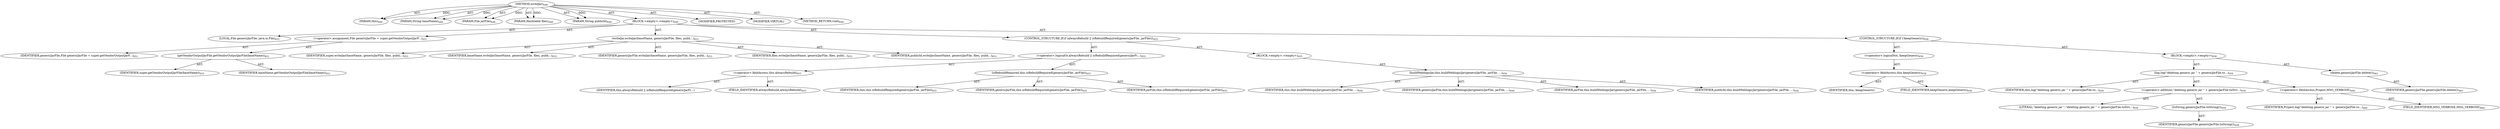 digraph "writeJar" {  
"111669149722" [label = <(METHOD,writeJar)<SUB>648</SUB>> ]
"115964117017" [label = <(PARAM,this)<SUB>648</SUB>> ]
"115964117050" [label = <(PARAM,String baseName)<SUB>648</SUB>> ]
"115964117051" [label = <(PARAM,File jarFile)<SUB>648</SUB>> ]
"115964117052" [label = <(PARAM,Hashtable files)<SUB>648</SUB>> ]
"115964117053" [label = <(PARAM,String publicId)<SUB>649</SUB>> ]
"25769803844" [label = <(BLOCK,&lt;empty&gt;,&lt;empty&gt;)<SUB>649</SUB>> ]
"94489280540" [label = <(LOCAL,File genericJarFile: java.io.File)<SUB>651</SUB>> ]
"30064771384" [label = <(&lt;operator&gt;.assignment,File genericJarFile = super.getVendorOutputJarF...)<SUB>651</SUB>> ]
"68719476991" [label = <(IDENTIFIER,genericJarFile,File genericJarFile = super.getVendorOutputJarF...)<SUB>651</SUB>> ]
"30064771385" [label = <(getVendorOutputJarFile,getVendorOutputJarFile(baseName))<SUB>651</SUB>> ]
"68719476992" [label = <(IDENTIFIER,super,getVendorOutputJarFile(baseName))<SUB>651</SUB>> ]
"68719476993" [label = <(IDENTIFIER,baseName,getVendorOutputJarFile(baseName))<SUB>651</SUB>> ]
"30064771386" [label = <(writeJar,writeJar(baseName, genericJarFile, files, publi...)<SUB>653</SUB>> ]
"68719476994" [label = <(IDENTIFIER,super,writeJar(baseName, genericJarFile, files, publi...)<SUB>653</SUB>> ]
"68719476995" [label = <(IDENTIFIER,baseName,writeJar(baseName, genericJarFile, files, publi...)<SUB>653</SUB>> ]
"68719476996" [label = <(IDENTIFIER,genericJarFile,writeJar(baseName, genericJarFile, files, publi...)<SUB>653</SUB>> ]
"68719476997" [label = <(IDENTIFIER,files,writeJar(baseName, genericJarFile, files, publi...)<SUB>653</SUB>> ]
"68719476998" [label = <(IDENTIFIER,publicId,writeJar(baseName, genericJarFile, files, publi...)<SUB>653</SUB>> ]
"47244640291" [label = <(CONTROL_STRUCTURE,IF,if (alwaysRebuild || isRebuildRequired(genericJarFile, jarFile)))<SUB>655</SUB>> ]
"30064771387" [label = <(&lt;operator&gt;.logicalOr,alwaysRebuild || isRebuildRequired(genericJarFi...)<SUB>655</SUB>> ]
"30064771388" [label = <(&lt;operator&gt;.fieldAccess,this.alwaysRebuild)<SUB>655</SUB>> ]
"68719476999" [label = <(IDENTIFIER,this,alwaysRebuild || isRebuildRequired(genericJarFi...)> ]
"55834574928" [label = <(FIELD_IDENTIFIER,alwaysRebuild,alwaysRebuild)<SUB>655</SUB>> ]
"30064771389" [label = <(isRebuildRequired,this.isRebuildRequired(genericJarFile, jarFile))<SUB>655</SUB>> ]
"68719476774" [label = <(IDENTIFIER,this,this.isRebuildRequired(genericJarFile, jarFile))<SUB>655</SUB>> ]
"68719477000" [label = <(IDENTIFIER,genericJarFile,this.isRebuildRequired(genericJarFile, jarFile))<SUB>655</SUB>> ]
"68719477001" [label = <(IDENTIFIER,jarFile,this.isRebuildRequired(genericJarFile, jarFile))<SUB>655</SUB>> ]
"25769803845" [label = <(BLOCK,&lt;empty&gt;,&lt;empty&gt;)<SUB>655</SUB>> ]
"30064771390" [label = <(buildWeblogicJar,this.buildWeblogicJar(genericJarFile, jarFile, ...)<SUB>656</SUB>> ]
"68719476775" [label = <(IDENTIFIER,this,this.buildWeblogicJar(genericJarFile, jarFile, ...)<SUB>656</SUB>> ]
"68719477002" [label = <(IDENTIFIER,genericJarFile,this.buildWeblogicJar(genericJarFile, jarFile, ...)<SUB>656</SUB>> ]
"68719477003" [label = <(IDENTIFIER,jarFile,this.buildWeblogicJar(genericJarFile, jarFile, ...)<SUB>656</SUB>> ]
"68719477004" [label = <(IDENTIFIER,publicId,this.buildWeblogicJar(genericJarFile, jarFile, ...)<SUB>656</SUB>> ]
"47244640292" [label = <(CONTROL_STRUCTURE,IF,if (!keepGeneric))<SUB>658</SUB>> ]
"30064771391" [label = <(&lt;operator&gt;.logicalNot,!keepGeneric)<SUB>658</SUB>> ]
"30064771392" [label = <(&lt;operator&gt;.fieldAccess,this.keepGeneric)<SUB>658</SUB>> ]
"68719477005" [label = <(IDENTIFIER,this,!keepGeneric)> ]
"55834574929" [label = <(FIELD_IDENTIFIER,keepGeneric,keepGeneric)<SUB>658</SUB>> ]
"25769803846" [label = <(BLOCK,&lt;empty&gt;,&lt;empty&gt;)<SUB>658</SUB>> ]
"30064771393" [label = <(log,log(&quot;deleting generic jar &quot; + genericJarFile.to...)<SUB>659</SUB>> ]
"68719476776" [label = <(IDENTIFIER,this,log(&quot;deleting generic jar &quot; + genericJarFile.to...)<SUB>659</SUB>> ]
"30064771394" [label = <(&lt;operator&gt;.addition,&quot;deleting generic jar &quot; + genericJarFile.toStri...)<SUB>659</SUB>> ]
"90194313256" [label = <(LITERAL,&quot;deleting generic jar &quot;,&quot;deleting generic jar &quot; + genericJarFile.toStri...)<SUB>659</SUB>> ]
"30064771395" [label = <(toString,genericJarFile.toString())<SUB>659</SUB>> ]
"68719477006" [label = <(IDENTIFIER,genericJarFile,genericJarFile.toString())<SUB>659</SUB>> ]
"30064771396" [label = <(&lt;operator&gt;.fieldAccess,Project.MSG_VERBOSE)<SUB>660</SUB>> ]
"68719477007" [label = <(IDENTIFIER,Project,log(&quot;deleting generic jar &quot; + genericJarFile.to...)<SUB>660</SUB>> ]
"55834574930" [label = <(FIELD_IDENTIFIER,MSG_VERBOSE,MSG_VERBOSE)<SUB>660</SUB>> ]
"30064771397" [label = <(delete,genericJarFile.delete())<SUB>661</SUB>> ]
"68719477008" [label = <(IDENTIFIER,genericJarFile,genericJarFile.delete())<SUB>661</SUB>> ]
"133143986278" [label = <(MODIFIER,PROTECTED)> ]
"133143986279" [label = <(MODIFIER,VIRTUAL)> ]
"128849018906" [label = <(METHOD_RETURN,void)<SUB>648</SUB>> ]
  "111669149722" -> "115964117017"  [ label = "AST: "] 
  "111669149722" -> "115964117050"  [ label = "AST: "] 
  "111669149722" -> "115964117051"  [ label = "AST: "] 
  "111669149722" -> "115964117052"  [ label = "AST: "] 
  "111669149722" -> "115964117053"  [ label = "AST: "] 
  "111669149722" -> "25769803844"  [ label = "AST: "] 
  "111669149722" -> "133143986278"  [ label = "AST: "] 
  "111669149722" -> "133143986279"  [ label = "AST: "] 
  "111669149722" -> "128849018906"  [ label = "AST: "] 
  "25769803844" -> "94489280540"  [ label = "AST: "] 
  "25769803844" -> "30064771384"  [ label = "AST: "] 
  "25769803844" -> "30064771386"  [ label = "AST: "] 
  "25769803844" -> "47244640291"  [ label = "AST: "] 
  "25769803844" -> "47244640292"  [ label = "AST: "] 
  "30064771384" -> "68719476991"  [ label = "AST: "] 
  "30064771384" -> "30064771385"  [ label = "AST: "] 
  "30064771385" -> "68719476992"  [ label = "AST: "] 
  "30064771385" -> "68719476993"  [ label = "AST: "] 
  "30064771386" -> "68719476994"  [ label = "AST: "] 
  "30064771386" -> "68719476995"  [ label = "AST: "] 
  "30064771386" -> "68719476996"  [ label = "AST: "] 
  "30064771386" -> "68719476997"  [ label = "AST: "] 
  "30064771386" -> "68719476998"  [ label = "AST: "] 
  "47244640291" -> "30064771387"  [ label = "AST: "] 
  "47244640291" -> "25769803845"  [ label = "AST: "] 
  "30064771387" -> "30064771388"  [ label = "AST: "] 
  "30064771387" -> "30064771389"  [ label = "AST: "] 
  "30064771388" -> "68719476999"  [ label = "AST: "] 
  "30064771388" -> "55834574928"  [ label = "AST: "] 
  "30064771389" -> "68719476774"  [ label = "AST: "] 
  "30064771389" -> "68719477000"  [ label = "AST: "] 
  "30064771389" -> "68719477001"  [ label = "AST: "] 
  "25769803845" -> "30064771390"  [ label = "AST: "] 
  "30064771390" -> "68719476775"  [ label = "AST: "] 
  "30064771390" -> "68719477002"  [ label = "AST: "] 
  "30064771390" -> "68719477003"  [ label = "AST: "] 
  "30064771390" -> "68719477004"  [ label = "AST: "] 
  "47244640292" -> "30064771391"  [ label = "AST: "] 
  "47244640292" -> "25769803846"  [ label = "AST: "] 
  "30064771391" -> "30064771392"  [ label = "AST: "] 
  "30064771392" -> "68719477005"  [ label = "AST: "] 
  "30064771392" -> "55834574929"  [ label = "AST: "] 
  "25769803846" -> "30064771393"  [ label = "AST: "] 
  "25769803846" -> "30064771397"  [ label = "AST: "] 
  "30064771393" -> "68719476776"  [ label = "AST: "] 
  "30064771393" -> "30064771394"  [ label = "AST: "] 
  "30064771393" -> "30064771396"  [ label = "AST: "] 
  "30064771394" -> "90194313256"  [ label = "AST: "] 
  "30064771394" -> "30064771395"  [ label = "AST: "] 
  "30064771395" -> "68719477006"  [ label = "AST: "] 
  "30064771396" -> "68719477007"  [ label = "AST: "] 
  "30064771396" -> "55834574930"  [ label = "AST: "] 
  "30064771397" -> "68719477008"  [ label = "AST: "] 
  "111669149722" -> "115964117017"  [ label = "DDG: "] 
  "111669149722" -> "115964117050"  [ label = "DDG: "] 
  "111669149722" -> "115964117051"  [ label = "DDG: "] 
  "111669149722" -> "115964117052"  [ label = "DDG: "] 
  "111669149722" -> "115964117053"  [ label = "DDG: "] 
}

